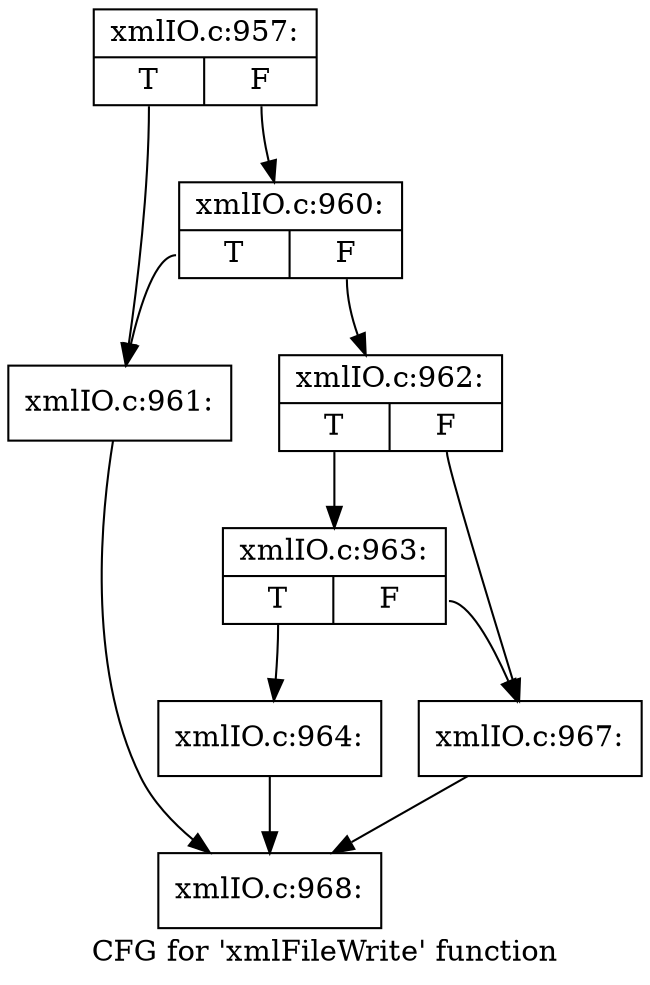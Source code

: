 digraph "CFG for 'xmlFileWrite' function" {
	label="CFG for 'xmlFileWrite' function";

	Node0x55ed3487c9f0 [shape=record,label="{xmlIO.c:957:|{<s0>T|<s1>F}}"];
	Node0x55ed3487c9f0:s0 -> Node0x55ed3487d870;
	Node0x55ed3487c9f0:s1 -> Node0x55ed3487d910;
	Node0x55ed3487d910 [shape=record,label="{xmlIO.c:960:|{<s0>T|<s1>F}}"];
	Node0x55ed3487d910:s0 -> Node0x55ed3487d870;
	Node0x55ed3487d910:s1 -> Node0x55ed3487d8c0;
	Node0x55ed3487d870 [shape=record,label="{xmlIO.c:961:}"];
	Node0x55ed3487d870 -> Node0x55ed3487ca40;
	Node0x55ed3487d8c0 [shape=record,label="{xmlIO.c:962:|{<s0>T|<s1>F}}"];
	Node0x55ed3487d8c0:s0 -> Node0x55ed3487ed40;
	Node0x55ed3487d8c0:s1 -> Node0x55ed3487ecf0;
	Node0x55ed3487ed40 [shape=record,label="{xmlIO.c:963:|{<s0>T|<s1>F}}"];
	Node0x55ed3487ed40:s0 -> Node0x55ed3487eca0;
	Node0x55ed3487ed40:s1 -> Node0x55ed3487ecf0;
	Node0x55ed3487eca0 [shape=record,label="{xmlIO.c:964:}"];
	Node0x55ed3487eca0 -> Node0x55ed3487ca40;
	Node0x55ed3487ecf0 [shape=record,label="{xmlIO.c:967:}"];
	Node0x55ed3487ecf0 -> Node0x55ed3487ca40;
	Node0x55ed3487ca40 [shape=record,label="{xmlIO.c:968:}"];
}
